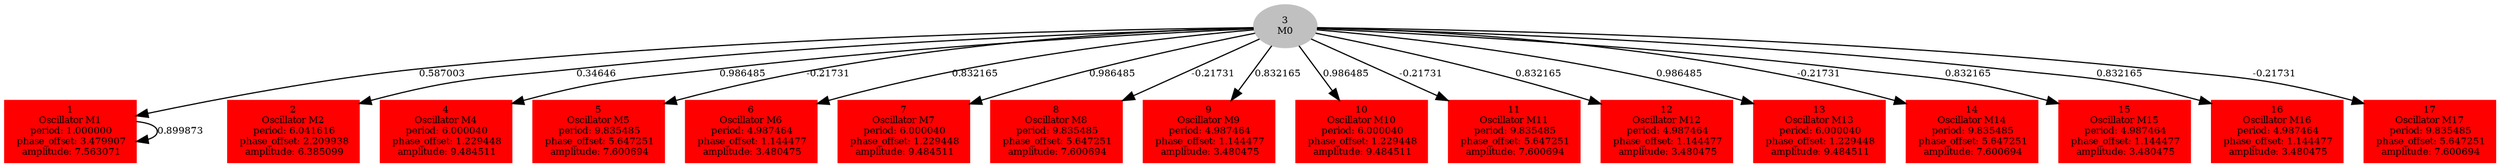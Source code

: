  digraph g{ forcelabels=true;
1 [label=<1<BR />Oscillator M1<BR /> period: 1.000000<BR /> phase_offset: 3.479907<BR /> amplitude: 7.563071>, shape=box,color=red,style=filled,fontsize=8];2 [label=<2<BR />Oscillator M2<BR /> period: 6.041616<BR /> phase_offset: 2.209938<BR /> amplitude: 6.385099>, shape=box,color=red,style=filled,fontsize=8];3[label=<3<BR/>M0>,color="grey",style=filled,fontsize=8];
4 [label=<4<BR />Oscillator M4<BR /> period: 6.000040<BR /> phase_offset: 1.229448<BR /> amplitude: 9.484511>, shape=box,color=red,style=filled,fontsize=8];5 [label=<5<BR />Oscillator M5<BR /> period: 9.835485<BR /> phase_offset: 5.647251<BR /> amplitude: 7.600694>, shape=box,color=red,style=filled,fontsize=8];6 [label=<6<BR />Oscillator M6<BR /> period: 4.987464<BR /> phase_offset: 1.144477<BR /> amplitude: 3.480475>, shape=box,color=red,style=filled,fontsize=8];7 [label=<7<BR />Oscillator M7<BR /> period: 6.000040<BR /> phase_offset: 1.229448<BR /> amplitude: 9.484511>, shape=box,color=red,style=filled,fontsize=8];8 [label=<8<BR />Oscillator M8<BR /> period: 9.835485<BR /> phase_offset: 5.647251<BR /> amplitude: 7.600694>, shape=box,color=red,style=filled,fontsize=8];9 [label=<9<BR />Oscillator M9<BR /> period: 4.987464<BR /> phase_offset: 1.144477<BR /> amplitude: 3.480475>, shape=box,color=red,style=filled,fontsize=8];10 [label=<10<BR />Oscillator M10<BR /> period: 6.000040<BR /> phase_offset: 1.229448<BR /> amplitude: 9.484511>, shape=box,color=red,style=filled,fontsize=8];11 [label=<11<BR />Oscillator M11<BR /> period: 9.835485<BR /> phase_offset: 5.647251<BR /> amplitude: 7.600694>, shape=box,color=red,style=filled,fontsize=8];12 [label=<12<BR />Oscillator M12<BR /> period: 4.987464<BR /> phase_offset: 1.144477<BR /> amplitude: 3.480475>, shape=box,color=red,style=filled,fontsize=8];13 [label=<13<BR />Oscillator M13<BR /> period: 6.000040<BR /> phase_offset: 1.229448<BR /> amplitude: 9.484511>, shape=box,color=red,style=filled,fontsize=8];14 [label=<14<BR />Oscillator M14<BR /> period: 9.835485<BR /> phase_offset: 5.647251<BR /> amplitude: 7.600694>, shape=box,color=red,style=filled,fontsize=8];15 [label=<15<BR />Oscillator M15<BR /> period: 4.987464<BR /> phase_offset: 1.144477<BR /> amplitude: 3.480475>, shape=box,color=red,style=filled,fontsize=8];16 [label=<16<BR />Oscillator M16<BR /> period: 4.987464<BR /> phase_offset: 1.144477<BR /> amplitude: 3.480475>, shape=box,color=red,style=filled,fontsize=8];17 [label=<17<BR />Oscillator M17<BR /> period: 9.835485<BR /> phase_offset: 5.647251<BR /> amplitude: 7.600694>, shape=box,color=red,style=filled,fontsize=8];1 -> 1[label="0.899873 ",fontsize="8"];
3 -> 1[label="0.587003 ",fontsize="8"];
3 -> 2[label="0.34646 ",fontsize="8"];
3 -> 4[label="0.986485 ",fontsize="8"];
3 -> 5[label="-0.21731 ",fontsize="8"];
3 -> 6[label="0.832165 ",fontsize="8"];
3 -> 7[label="0.986485 ",fontsize="8"];
3 -> 8[label="-0.21731 ",fontsize="8"];
3 -> 9[label="0.832165 ",fontsize="8"];
3 -> 10[label="0.986485 ",fontsize="8"];
3 -> 11[label="-0.21731 ",fontsize="8"];
3 -> 12[label="0.832165 ",fontsize="8"];
3 -> 13[label="0.986485 ",fontsize="8"];
3 -> 14[label="-0.21731 ",fontsize="8"];
3 -> 15[label="0.832165 ",fontsize="8"];
3 -> 16[label="0.832165 ",fontsize="8"];
3 -> 17[label="-0.21731 ",fontsize="8"];
 }

